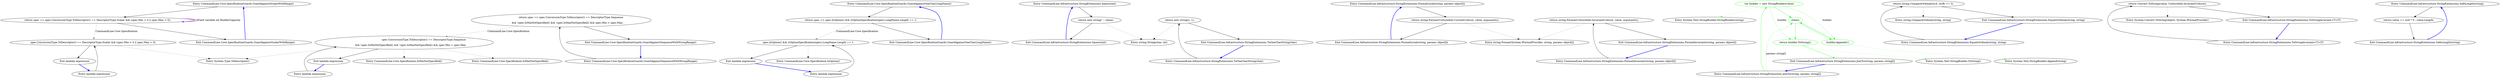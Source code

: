 digraph  {
n0 [label="Entry CommandLine.Core.SpecificationGuards.GuardAgainstScalarWithRange()", span="16-16", cluster="CommandLine.Core.SpecificationGuards.GuardAgainstScalarWithRange()"];
n1 [label="return spec => spec.ConversionType.ToDescriptor() == DescriptorType.Scalar && (spec.Min > 0 || spec.Max > 0);", span="18-18", cluster="CommandLine.Core.SpecificationGuards.GuardAgainstScalarWithRange()"];
n2 [label="Exit CommandLine.Core.SpecificationGuards.GuardAgainstScalarWithRange()", span="16-16", cluster="CommandLine.Core.SpecificationGuards.GuardAgainstScalarWithRange()"];
n4 [label="spec.ConversionType.ToDescriptor() == DescriptorType.Scalar && (spec.Min > 0 || spec.Max > 0)", span="18-18", cluster="lambda expression"];
n3 [label="Entry lambda expression", span="18-18", cluster="lambda expression"];
n5 [label="Exit lambda expression", span="18-18", cluster="lambda expression"];
n6 [label="Entry System.Type.ToDescriptor()", span="22-22", cluster="System.Type.ToDescriptor()"];
n7 [label="Entry CommandLine.Core.SpecificationGuards.GuardAgainstSequenceWithWrongRange()", span="21-21", cluster="CommandLine.Core.SpecificationGuards.GuardAgainstSequenceWithWrongRange()"];
n8 [label="return spec => spec.ConversionType.ToDescriptor() == DescriptorType.Sequence\r\n                && !spec.IsMinNotSpecified() && !spec.IsMaxNotSpecified() && spec.Min > spec.Max;", span="23-24", cluster="CommandLine.Core.SpecificationGuards.GuardAgainstSequenceWithWrongRange()"];
n9 [label="Exit CommandLine.Core.SpecificationGuards.GuardAgainstSequenceWithWrongRange()", span="21-21", cluster="CommandLine.Core.SpecificationGuards.GuardAgainstSequenceWithWrongRange()"];
n11 [label="spec.ConversionType.ToDescriptor() == DescriptorType.Sequence\r\n                && !spec.IsMinNotSpecified() && !spec.IsMaxNotSpecified() && spec.Min > spec.Max", span="23-24", cluster="lambda expression"];
n10 [label="Entry lambda expression", span="23-24", cluster="lambda expression"];
n12 [label="Exit lambda expression", span="23-24", cluster="lambda expression"];
n13 [label="Entry CommandLine.Core.Specification.IsMinNotSpecified()", span="76-76", cluster="CommandLine.Core.Specification.IsMinNotSpecified()"];
n14 [label="Entry CommandLine.Core.Specification.IsMaxNotSpecified()", span="81-81", cluster="CommandLine.Core.Specification.IsMaxNotSpecified()"];
n15 [label="Entry CommandLine.Core.SpecificationGuards.GuardAgainstOneCharLongName()", span="27-27", cluster="CommandLine.Core.SpecificationGuards.GuardAgainstOneCharLongName()"];
n16 [label="return spec => spec.IsOption() && ((OptionSpecification)spec).LongName.Length == 1;", span="29-29", cluster="CommandLine.Core.SpecificationGuards.GuardAgainstOneCharLongName()"];
n17 [label="Exit CommandLine.Core.SpecificationGuards.GuardAgainstOneCharLongName()", span="27-27", cluster="CommandLine.Core.SpecificationGuards.GuardAgainstOneCharLongName()"];
n19 [label="spec.IsOption() && ((OptionSpecification)spec).LongName.Length == 1", span="29-29", cluster="lambda expression"];
n18 [label="Entry lambda expression", span="29-29", cluster="lambda expression"];
n20 [label="Exit lambda expression", span="29-29", cluster="lambda expression"];
n21 [label="Entry CommandLine.Core.Specification.IsOption()", span="11-11", cluster="CommandLine.Core.Specification.IsOption()"];
m3_15 [label="Entry CommandLine.Infrastructure.StringExtensions.Spaces(int)", span="29-29", cluster="CommandLine.Infrastructure.StringExtensions.Spaces(int)", file="StringExtensions.cs"];
m3_16 [label="return new string(' ', value);", span="31-31", cluster="CommandLine.Infrastructure.StringExtensions.Spaces(int)", file="StringExtensions.cs"];
m3_17 [label="Exit CommandLine.Infrastructure.StringExtensions.Spaces(int)", span="29-29", cluster="CommandLine.Infrastructure.StringExtensions.Spaces(int)", file="StringExtensions.cs"];
m3_12 [label="Entry CommandLine.Infrastructure.StringExtensions.FormatLocal(string, params object[])", span="24-24", cluster="CommandLine.Infrastructure.StringExtensions.FormatLocal(string, params object[])", file="StringExtensions.cs"];
m3_13 [label="return string.Format(CultureInfo.CurrentCulture, value, arguments);", span="26-26", cluster="CommandLine.Infrastructure.StringExtensions.FormatLocal(string, params object[])", file="StringExtensions.cs"];
m3_14 [label="Exit CommandLine.Infrastructure.StringExtensions.FormatLocal(string, params object[])", span="24-24", cluster="CommandLine.Infrastructure.StringExtensions.FormatLocal(string, params object[])", file="StringExtensions.cs"];
m3_3 [label="Entry string.String(char, int)", span="0-0", cluster="string.String(char, int)", file="StringExtensions.cs"];
m3_31 [label="Entry System.Text.StringBuilder.StringBuilder(string)", span="0-0", cluster="System.Text.StringBuilder.StringBuilder(string)", file="StringExtensions.cs"];
m3_32 [label="Entry System.Text.StringBuilder.Append(string)", span="0-0", cluster="System.Text.StringBuilder.Append(string)", file="StringExtensions.cs"];
m3_21 [label="Entry string.CompareOrdinal(string, string)", span="0-0", cluster="string.CompareOrdinal(string, string)", file="StringExtensions.cs"];
m3_7 [label="Entry System.Convert.ToString(object, System.IFormatProvider)", span="0-0", cluster="System.Convert.ToString(object, System.IFormatProvider)", file="StringExtensions.cs"];
m3_18 [label="Entry CommandLine.Infrastructure.StringExtensions.EqualsOrdinal(string, string)", span="34-34", cluster="CommandLine.Infrastructure.StringExtensions.EqualsOrdinal(string, string)", file="StringExtensions.cs"];
m3_19 [label="return string.CompareOrdinal(strA, strB) == 0;", span="36-36", cluster="CommandLine.Infrastructure.StringExtensions.EqualsOrdinal(string, string)", file="StringExtensions.cs"];
m3_20 [label="Exit CommandLine.Infrastructure.StringExtensions.EqualsOrdinal(string, string)", span="34-34", cluster="CommandLine.Infrastructure.StringExtensions.EqualsOrdinal(string, string)", file="StringExtensions.cs"];
m3_33 [label="Entry System.Text.StringBuilder.ToString()", span="0-0", cluster="System.Text.StringBuilder.ToString()", file="StringExtensions.cs"];
m3_25 [label="Entry CommandLine.Infrastructure.StringExtensions.JoinTo(string, params string[])", span="45-45", cluster="CommandLine.Infrastructure.StringExtensions.JoinTo(string, params string[])", file="StringExtensions.cs"];
m3_26 [label="var builder = new StringBuilder(value)", span="47-47", cluster="CommandLine.Infrastructure.StringExtensions.JoinTo(string, params string[])", color=green, community=0, file="StringExtensions.cs"];
m3_27 [label=others, span="48-48", cluster="CommandLine.Infrastructure.StringExtensions.JoinTo(string, params string[])", color=green, community=0, file="StringExtensions.cs"];
m3_28 [label="builder.Append(v)", span="50-50", cluster="CommandLine.Infrastructure.StringExtensions.JoinTo(string, params string[])", color=green, community=0, file="StringExtensions.cs"];
m3_29 [label="return builder.ToString();", span="52-52", cluster="CommandLine.Infrastructure.StringExtensions.JoinTo(string, params string[])", color=green, community=0, file="StringExtensions.cs"];
m3_30 [label="Exit CommandLine.Infrastructure.StringExtensions.JoinTo(string, params string[])", span="45-45", cluster="CommandLine.Infrastructure.StringExtensions.JoinTo(string, params string[])", file="StringExtensions.cs"];
m3_22 [label="Entry CommandLine.Infrastructure.StringExtensions.SafeLength(string)", span="39-39", cluster="CommandLine.Infrastructure.StringExtensions.SafeLength(string)", file="StringExtensions.cs"];
m3_23 [label="return value == null ? 0 : value.Length;", span="41-41", cluster="CommandLine.Infrastructure.StringExtensions.SafeLength(string)", file="StringExtensions.cs"];
m3_24 [label="Exit CommandLine.Infrastructure.StringExtensions.SafeLength(string)", span="39-39", cluster="CommandLine.Infrastructure.StringExtensions.SafeLength(string)", file="StringExtensions.cs"];
m3_8 [label="Entry CommandLine.Infrastructure.StringExtensions.FormatInvariant(string, params object[])", span="19-19", cluster="CommandLine.Infrastructure.StringExtensions.FormatInvariant(string, params object[])", file="StringExtensions.cs"];
m3_9 [label="return string.Format(CultureInfo.InvariantCulture, value, arguments);", span="21-21", cluster="CommandLine.Infrastructure.StringExtensions.FormatInvariant(string, params object[])", file="StringExtensions.cs"];
m3_10 [label="Exit CommandLine.Infrastructure.StringExtensions.FormatInvariant(string, params object[])", span="19-19", cluster="CommandLine.Infrastructure.StringExtensions.FormatInvariant(string, params object[])", file="StringExtensions.cs"];
m3_0 [label="Entry CommandLine.Infrastructure.StringExtensions.ToOneCharString(char)", span="9-9", cluster="CommandLine.Infrastructure.StringExtensions.ToOneCharString(char)", file="StringExtensions.cs"];
m3_1 [label="return new string(c, 1);", span="11-11", cluster="CommandLine.Infrastructure.StringExtensions.ToOneCharString(char)", file="StringExtensions.cs"];
m3_2 [label="Exit CommandLine.Infrastructure.StringExtensions.ToOneCharString(char)", span="9-9", cluster="CommandLine.Infrastructure.StringExtensions.ToOneCharString(char)", file="StringExtensions.cs"];
m3_4 [label="Entry CommandLine.Infrastructure.StringExtensions.ToStringInvariant<T>(T)", span="14-14", cluster="CommandLine.Infrastructure.StringExtensions.ToStringInvariant<T>(T)", file="StringExtensions.cs"];
m3_5 [label="return Convert.ToString(value, CultureInfo.InvariantCulture);", span="16-16", cluster="CommandLine.Infrastructure.StringExtensions.ToStringInvariant<T>(T)", file="StringExtensions.cs"];
m3_6 [label="Exit CommandLine.Infrastructure.StringExtensions.ToStringInvariant<T>(T)", span="14-14", cluster="CommandLine.Infrastructure.StringExtensions.ToStringInvariant<T>(T)", file="StringExtensions.cs"];
m3_11 [label="Entry string.Format(System.IFormatProvider, string, params object[])", span="0-0", cluster="string.Format(System.IFormatProvider, string, params object[])", file="StringExtensions.cs"];
n0 -> n1  [key=0, style=solid];
n1 -> n2  [key=0, style=solid];
n1 -> n4  [key=1, style=dashed, color=darkseagreen4, label="CommandLine.Core.Specification"];
n1 -> n1  [key=3, color=darkorchid, style=bold, label="Field variable int BuilderCapacity"];
n2 -> n0  [key=0, style=bold, color=blue];
n4 -> n5  [key=0, style=solid];
n4 -> n6  [key=2, style=dotted];
n3 -> n4  [key=0, style=solid];
n5 -> n3  [key=0, style=bold, color=blue];
n7 -> n8  [key=0, style=solid];
n8 -> n9  [key=0, style=solid];
n8 -> n11  [key=1, style=dashed, color=darkseagreen4, label="CommandLine.Core.Specification"];
n9 -> n7  [key=0, style=bold, color=blue];
n11 -> n12  [key=0, style=solid];
n11 -> n6  [key=2, style=dotted];
n11 -> n13  [key=2, style=dotted];
n11 -> n14  [key=2, style=dotted];
n10 -> n11  [key=0, style=solid];
n12 -> n10  [key=0, style=bold, color=blue];
n15 -> n16  [key=0, style=solid];
n16 -> n17  [key=0, style=solid];
n16 -> n19  [key=1, style=dashed, color=darkseagreen4, label="CommandLine.Core.Specification"];
n17 -> n15  [key=0, style=bold, color=blue];
n19 -> n20  [key=0, style=solid];
n19 -> n21  [key=2, style=dotted];
n18 -> n19  [key=0, style=solid];
n20 -> n18  [key=0, style=bold, color=blue];
m3_15 -> m3_16  [key=0, style=solid];
m3_16 -> m3_17  [key=0, style=solid];
m3_16 -> m3_3  [key=2, style=dotted];
m3_17 -> m3_15  [key=0, style=bold, color=blue];
m3_12 -> m3_13  [key=0, style=solid];
m3_13 -> m3_14  [key=0, style=solid];
m3_13 -> m3_11  [key=2, style=dotted];
m3_14 -> m3_12  [key=0, style=bold, color=blue];
m3_18 -> m3_19  [key=0, style=solid];
m3_19 -> m3_20  [key=0, style=solid];
m3_19 -> m3_21  [key=2, style=dotted];
m3_20 -> m3_18  [key=0, style=bold, color=blue];
m3_25 -> m3_26  [key=0, style=solid, color=green];
m3_25 -> m3_27  [key=1, style=dashed, color=green, label="params string[]"];
m3_26 -> m3_27  [key=0, style=solid, color=green];
m3_26 -> m3_31  [key=2, style=dotted, color=green];
m3_26 -> m3_28  [key=1, style=dashed, color=green, label=builder];
m3_26 -> m3_29  [key=1, style=dashed, color=green, label=builder];
m3_27 -> m3_28  [key=0, style=solid, color=green];
m3_27 -> m3_29  [key=0, style=solid, color=green];
m3_28 -> m3_27  [key=0, style=solid, color=green];
m3_28 -> m3_32  [key=2, style=dotted, color=green];
m3_29 -> m3_30  [key=0, style=solid, color=green];
m3_29 -> m3_33  [key=2, style=dotted, color=green];
m3_30 -> m3_25  [key=0, style=bold, color=blue];
m3_22 -> m3_23  [key=0, style=solid];
m3_23 -> m3_24  [key=0, style=solid];
m3_24 -> m3_22  [key=0, style=bold, color=blue];
m3_8 -> m3_9  [key=0, style=solid];
m3_9 -> m3_10  [key=0, style=solid];
m3_9 -> m3_11  [key=2, style=dotted];
m3_10 -> m3_8  [key=0, style=bold, color=blue];
m3_0 -> m3_1  [key=0, style=solid];
m3_1 -> m3_2  [key=0, style=solid];
m3_1 -> m3_3  [key=2, style=dotted];
m3_2 -> m3_0  [key=0, style=bold, color=blue];
m3_4 -> m3_5  [key=0, style=solid];
m3_5 -> m3_6  [key=0, style=solid];
m3_5 -> m3_7  [key=2, style=dotted];
m3_6 -> m3_4  [key=0, style=bold, color=blue];
}

